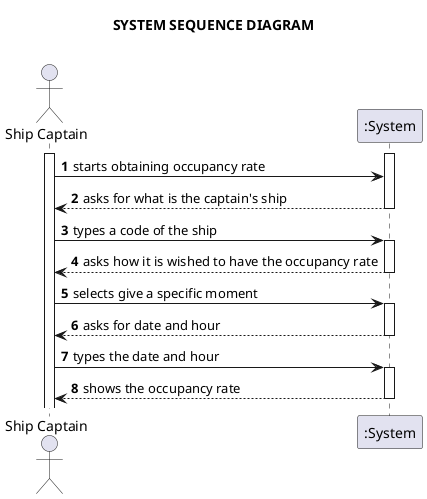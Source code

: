 @startuml
'https://plantuml.com/sequence-diagram

title <b>SYSTEM SEQUENCE DIAGRAM\n
autonumber
'hide footbox
actor "Ship Captain" as Cap

participant ":System" as System

activate Cap
activate System

Cap -> System : starts obtaining occupancy rate
System --> Cap : asks for what is the captain's ship
deactivate System
Cap -> System : types a code of the ship
activate System
System --> Cap : asks how it is wished to have the occupancy rate
deactivate System
Cap -> System : selects give a specific moment
activate System
System --> Cap : asks for date and hour
deactivate System
Cap -> System : types the date and hour
activate System
System --> Cap : shows the occupancy rate
deactivate System

@enduml